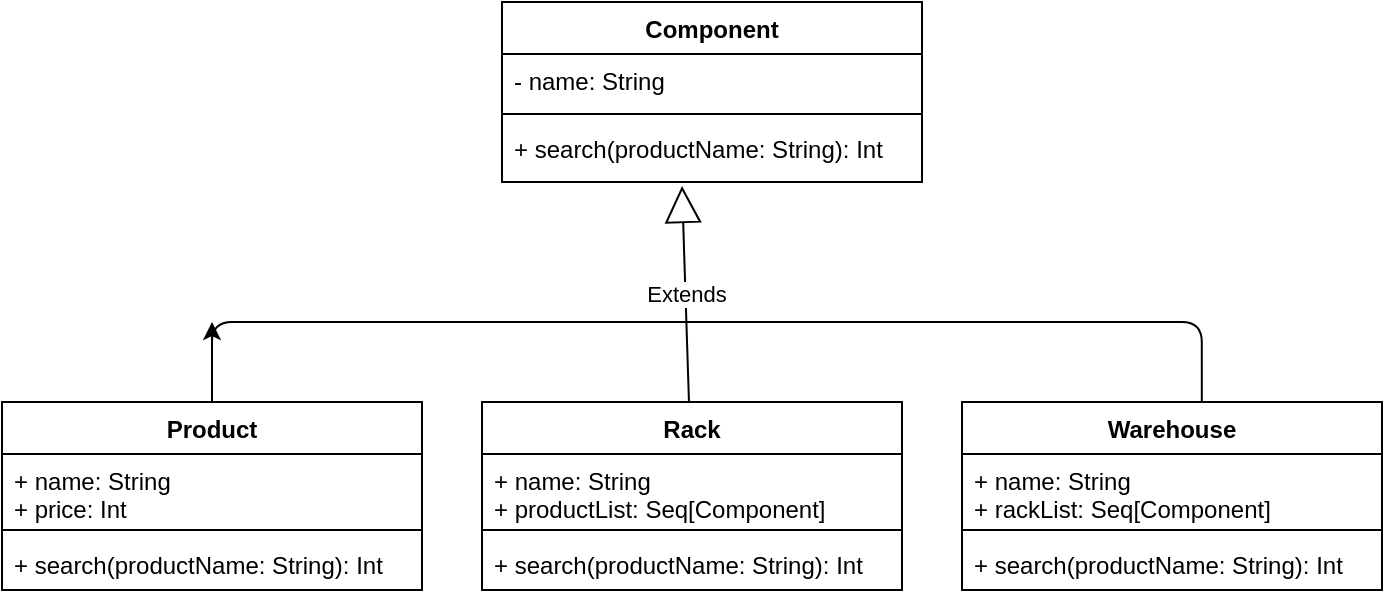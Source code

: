 <mxfile version="12.7.9" type="github"><diagram id="trLABKYxzTwC_gnRw9M-" name="Page-1"><mxGraphModel dx="1355" dy="774" grid="1" gridSize="10" guides="1" tooltips="1" connect="1" arrows="1" fold="1" page="1" pageScale="1" pageWidth="827" pageHeight="1169" math="0" shadow="0"><root><mxCell id="0"/><mxCell id="1" parent="0"/><mxCell id="XX7ekyzCBeAfx8MiRkCw-1" value="Component" style="swimlane;fontStyle=1;align=center;verticalAlign=top;childLayout=stackLayout;horizontal=1;startSize=26;horizontalStack=0;resizeParent=1;resizeParentMax=0;resizeLast=0;collapsible=1;marginBottom=0;" parent="1" vertex="1"><mxGeometry x="330" y="40" width="210" height="90" as="geometry"/></mxCell><mxCell id="XX7ekyzCBeAfx8MiRkCw-2" value="- name: String" style="text;strokeColor=none;fillColor=none;align=left;verticalAlign=top;spacingLeft=4;spacingRight=4;overflow=hidden;rotatable=0;points=[[0,0.5],[1,0.5]];portConstraint=eastwest;" parent="XX7ekyzCBeAfx8MiRkCw-1" vertex="1"><mxGeometry y="26" width="210" height="26" as="geometry"/></mxCell><mxCell id="XX7ekyzCBeAfx8MiRkCw-3" value="" style="line;strokeWidth=1;fillColor=none;align=left;verticalAlign=middle;spacingTop=-1;spacingLeft=3;spacingRight=3;rotatable=0;labelPosition=right;points=[];portConstraint=eastwest;" parent="XX7ekyzCBeAfx8MiRkCw-1" vertex="1"><mxGeometry y="52" width="210" height="8" as="geometry"/></mxCell><mxCell id="XX7ekyzCBeAfx8MiRkCw-4" value="+ search(productName: String): Int" style="text;strokeColor=none;fillColor=none;align=left;verticalAlign=top;spacingLeft=4;spacingRight=4;overflow=hidden;rotatable=0;points=[[0,0.5],[1,0.5]];portConstraint=eastwest;" parent="XX7ekyzCBeAfx8MiRkCw-1" vertex="1"><mxGeometry y="60" width="210" height="30" as="geometry"/></mxCell><mxCell id="XX7ekyzCBeAfx8MiRkCw-28" style="edgeStyle=orthogonalEdgeStyle;rounded=0;orthogonalLoop=1;jettySize=auto;html=1;" parent="1" source="XX7ekyzCBeAfx8MiRkCw-10" edge="1"><mxGeometry relative="1" as="geometry"><mxPoint x="185" y="200" as="targetPoint"/></mxGeometry></mxCell><mxCell id="XX7ekyzCBeAfx8MiRkCw-10" value="Product" style="swimlane;fontStyle=1;align=center;verticalAlign=top;childLayout=stackLayout;horizontal=1;startSize=26;horizontalStack=0;resizeParent=1;resizeParentMax=0;resizeLast=0;collapsible=1;marginBottom=0;" parent="1" vertex="1"><mxGeometry x="80" y="240" width="210" height="94" as="geometry"/></mxCell><mxCell id="XX7ekyzCBeAfx8MiRkCw-11" value="+ name: String&#10;+ price: Int" style="text;strokeColor=none;fillColor=none;align=left;verticalAlign=top;spacingLeft=4;spacingRight=4;overflow=hidden;rotatable=0;points=[[0,0.5],[1,0.5]];portConstraint=eastwest;" parent="XX7ekyzCBeAfx8MiRkCw-10" vertex="1"><mxGeometry y="26" width="210" height="34" as="geometry"/></mxCell><mxCell id="XX7ekyzCBeAfx8MiRkCw-12" value="" style="line;strokeWidth=1;fillColor=none;align=left;verticalAlign=middle;spacingTop=-1;spacingLeft=3;spacingRight=3;rotatable=0;labelPosition=right;points=[];portConstraint=eastwest;" parent="XX7ekyzCBeAfx8MiRkCw-10" vertex="1"><mxGeometry y="60" width="210" height="8" as="geometry"/></mxCell><mxCell id="XX7ekyzCBeAfx8MiRkCw-13" value="+ search(productName: String): Int" style="text;strokeColor=none;fillColor=none;align=left;verticalAlign=top;spacingLeft=4;spacingRight=4;overflow=hidden;rotatable=0;points=[[0,0.5],[1,0.5]];portConstraint=eastwest;" parent="XX7ekyzCBeAfx8MiRkCw-10" vertex="1"><mxGeometry y="68" width="210" height="26" as="geometry"/></mxCell><mxCell id="XX7ekyzCBeAfx8MiRkCw-14" value="Rack" style="swimlane;fontStyle=1;align=center;verticalAlign=top;childLayout=stackLayout;horizontal=1;startSize=26;horizontalStack=0;resizeParent=1;resizeParentMax=0;resizeLast=0;collapsible=1;marginBottom=0;" parent="1" vertex="1"><mxGeometry x="320" y="240" width="210" height="94" as="geometry"/></mxCell><mxCell id="XX7ekyzCBeAfx8MiRkCw-15" value="+ name: String&#10;+ productList: Seq[Component]" style="text;strokeColor=none;fillColor=none;align=left;verticalAlign=top;spacingLeft=4;spacingRight=4;overflow=hidden;rotatable=0;points=[[0,0.5],[1,0.5]];portConstraint=eastwest;" parent="XX7ekyzCBeAfx8MiRkCw-14" vertex="1"><mxGeometry y="26" width="210" height="34" as="geometry"/></mxCell><mxCell id="XX7ekyzCBeAfx8MiRkCw-16" value="" style="line;strokeWidth=1;fillColor=none;align=left;verticalAlign=middle;spacingTop=-1;spacingLeft=3;spacingRight=3;rotatable=0;labelPosition=right;points=[];portConstraint=eastwest;" parent="XX7ekyzCBeAfx8MiRkCw-14" vertex="1"><mxGeometry y="60" width="210" height="8" as="geometry"/></mxCell><mxCell id="XX7ekyzCBeAfx8MiRkCw-17" value="+ search(productName: String): Int" style="text;strokeColor=none;fillColor=none;align=left;verticalAlign=top;spacingLeft=4;spacingRight=4;overflow=hidden;rotatable=0;points=[[0,0.5],[1,0.5]];portConstraint=eastwest;" parent="XX7ekyzCBeAfx8MiRkCw-14" vertex="1"><mxGeometry y="68" width="210" height="26" as="geometry"/></mxCell><mxCell id="XX7ekyzCBeAfx8MiRkCw-18" value="Warehouse" style="swimlane;fontStyle=1;align=center;verticalAlign=top;childLayout=stackLayout;horizontal=1;startSize=26;horizontalStack=0;resizeParent=1;resizeParentMax=0;resizeLast=0;collapsible=1;marginBottom=0;" parent="1" vertex="1"><mxGeometry x="560" y="240" width="210" height="94" as="geometry"/></mxCell><mxCell id="XX7ekyzCBeAfx8MiRkCw-19" value="+ name: String&#10;+ rackList: Seq[Component]" style="text;strokeColor=none;fillColor=none;align=left;verticalAlign=top;spacingLeft=4;spacingRight=4;overflow=hidden;rotatable=0;points=[[0,0.5],[1,0.5]];portConstraint=eastwest;" parent="XX7ekyzCBeAfx8MiRkCw-18" vertex="1"><mxGeometry y="26" width="210" height="34" as="geometry"/></mxCell><mxCell id="XX7ekyzCBeAfx8MiRkCw-20" value="" style="line;strokeWidth=1;fillColor=none;align=left;verticalAlign=middle;spacingTop=-1;spacingLeft=3;spacingRight=3;rotatable=0;labelPosition=right;points=[];portConstraint=eastwest;" parent="XX7ekyzCBeAfx8MiRkCw-18" vertex="1"><mxGeometry y="60" width="210" height="8" as="geometry"/></mxCell><mxCell id="XX7ekyzCBeAfx8MiRkCw-21" value="+ search(productName: String): Int" style="text;strokeColor=none;fillColor=none;align=left;verticalAlign=top;spacingLeft=4;spacingRight=4;overflow=hidden;rotatable=0;points=[[0,0.5],[1,0.5]];portConstraint=eastwest;" parent="XX7ekyzCBeAfx8MiRkCw-18" vertex="1"><mxGeometry y="68" width="210" height="26" as="geometry"/></mxCell><mxCell id="XX7ekyzCBeAfx8MiRkCw-22" value="Extends" style="endArrow=block;endSize=16;endFill=0;html=1;" parent="1" source="XX7ekyzCBeAfx8MiRkCw-14" edge="1"><mxGeometry width="160" relative="1" as="geometry"><mxPoint x="330" y="400" as="sourcePoint"/><mxPoint x="420" y="132" as="targetPoint"/></mxGeometry></mxCell><mxCell id="XX7ekyzCBeAfx8MiRkCw-25" value="" style="endArrow=none;html=1;edgeStyle=orthogonalEdgeStyle;exitX=0.5;exitY=0;exitDx=0;exitDy=0;entryX=0.571;entryY=0;entryDx=0;entryDy=0;entryPerimeter=0;" parent="1" source="XX7ekyzCBeAfx8MiRkCw-10" target="XX7ekyzCBeAfx8MiRkCw-18" edge="1"><mxGeometry relative="1" as="geometry"><mxPoint x="200" y="190" as="sourcePoint"/><mxPoint x="680" y="180" as="targetPoint"/><Array as="points"><mxPoint x="185" y="200"/><mxPoint x="680" y="200"/></Array></mxGeometry></mxCell></root></mxGraphModel></diagram></mxfile>
